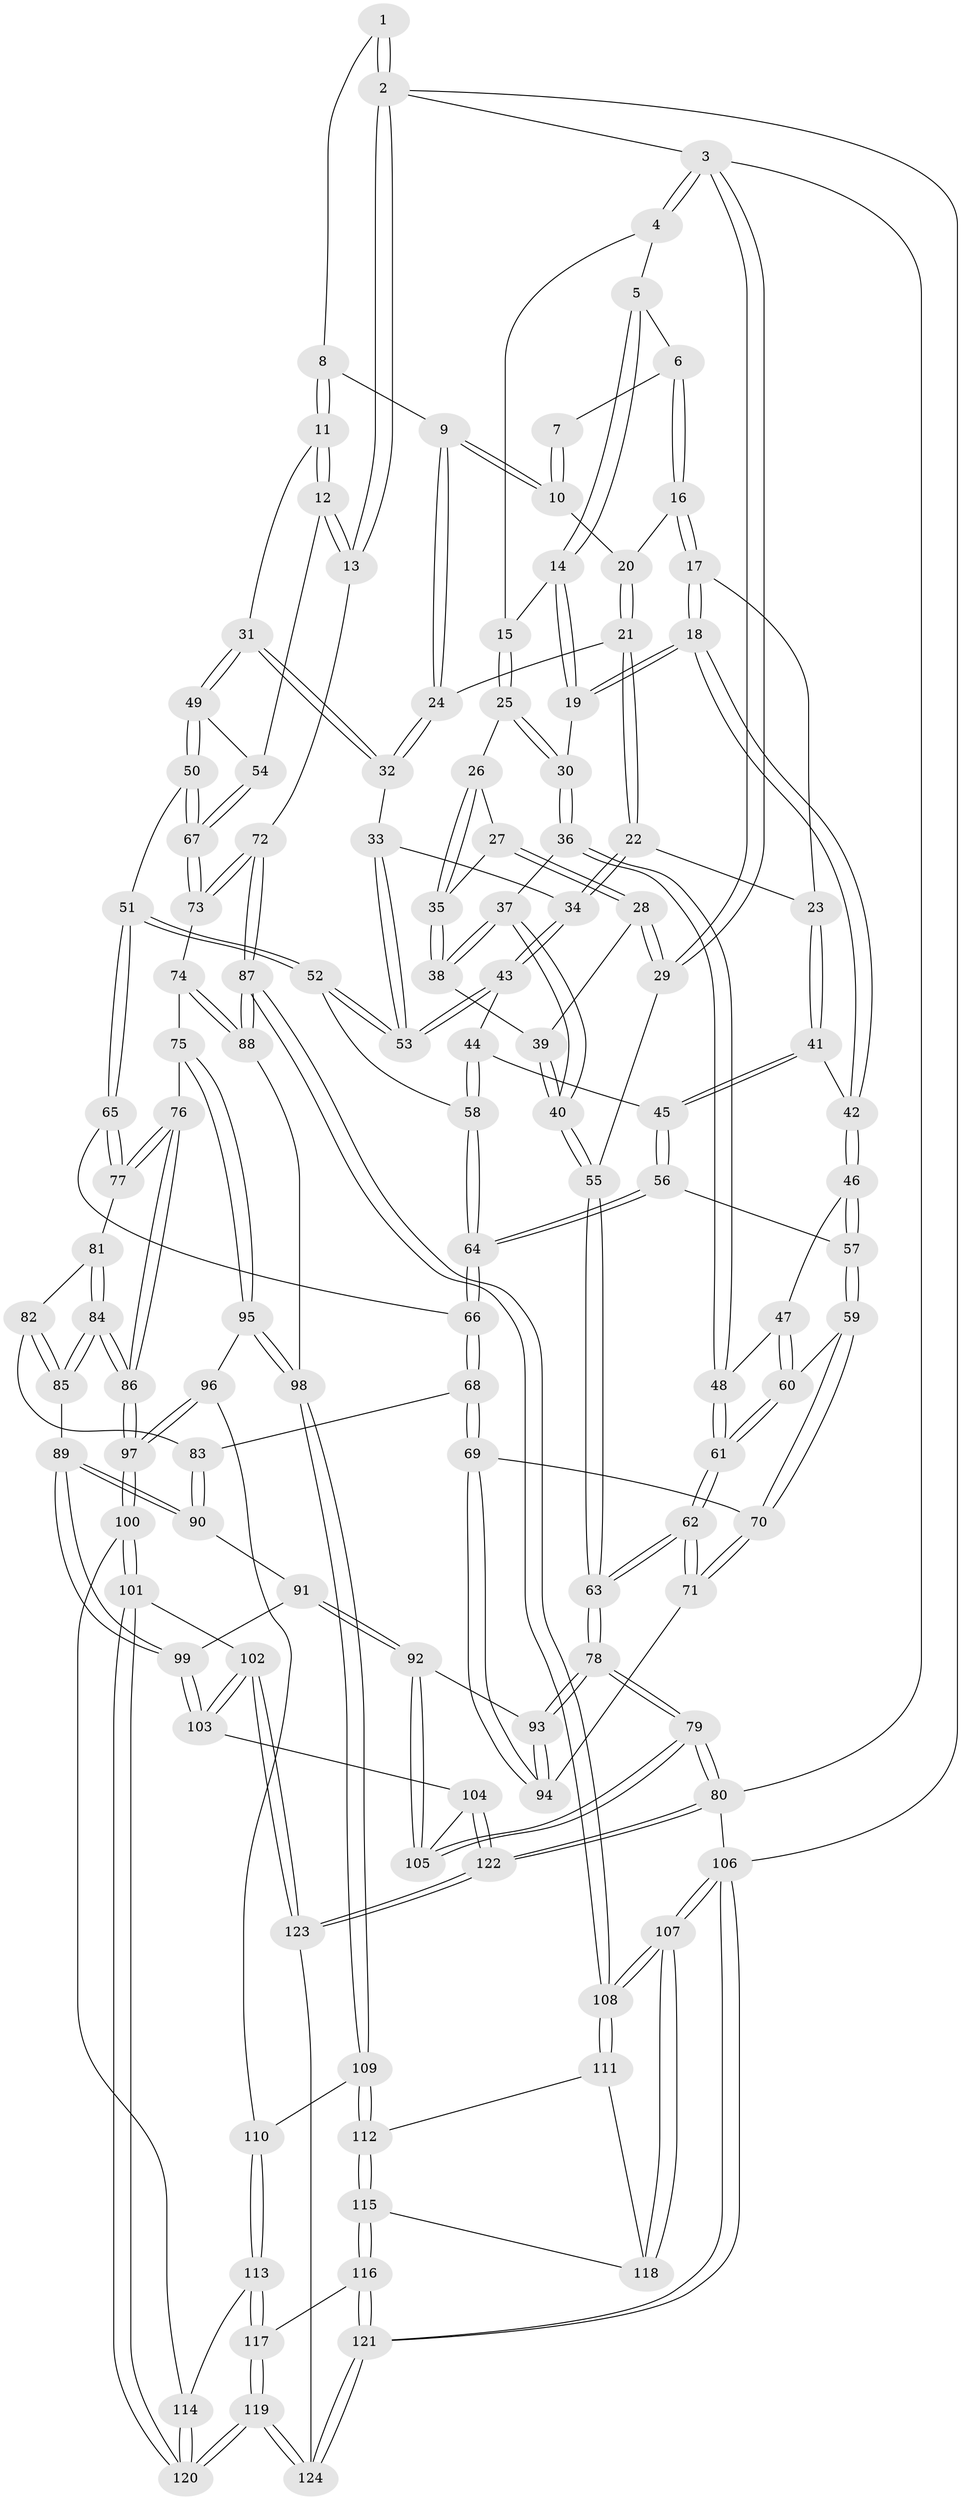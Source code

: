 // coarse degree distribution, {6: 0.016129032258064516, 3: 0.43548387096774194, 4: 0.5161290322580645, 2: 0.016129032258064516, 5: 0.016129032258064516}
// Generated by graph-tools (version 1.1) at 2025/38/03/04/25 23:38:21]
// undirected, 124 vertices, 307 edges
graph export_dot {
  node [color=gray90,style=filled];
  1 [pos="+0.7526062237739484+0"];
  2 [pos="+1+0"];
  3 [pos="+0+0"];
  4 [pos="+0.10317195967149415+0"];
  5 [pos="+0.3465491831515997+0"];
  6 [pos="+0.34912992399204157+0"];
  7 [pos="+0.6327135848952742+0"];
  8 [pos="+0.7542104928284954+0"];
  9 [pos="+0.5694398690632646+0.09095012930977144"];
  10 [pos="+0.5484034681149518+0.051200758425878165"];
  11 [pos="+0.785173313825676+0.012321206899607133"];
  12 [pos="+1+0.27123016944879114"];
  13 [pos="+1+0.2754012961198309"];
  14 [pos="+0.27524726996833715+0.03365783176896992"];
  15 [pos="+0.1721123186841736+0.06605323470912215"];
  16 [pos="+0.39448534315164085+0"];
  17 [pos="+0.3701512737591055+0.16614569269610155"];
  18 [pos="+0.26338929939282785+0.17514663698521174"];
  19 [pos="+0.2595849532493621+0.17267484999405708"];
  20 [pos="+0.42265810158549877+0"];
  21 [pos="+0.4783807463344806+0.09937826183222553"];
  22 [pos="+0.4298668156880889+0.1788516424796544"];
  23 [pos="+0.3783583092788093+0.1701639816146771"];
  24 [pos="+0.5695094327366717+0.09209704553726122"];
  25 [pos="+0.16540292297763148+0.1403442642556267"];
  26 [pos="+0.12727356436281864+0.13474167550649424"];
  27 [pos="+0+0"];
  28 [pos="+0+0"];
  29 [pos="+0+0"];
  30 [pos="+0.2049618393333157+0.16890436943006343"];
  31 [pos="+0.6850910387533163+0.17432924913466016"];
  32 [pos="+0.6308231568037436+0.17245806666428326"];
  33 [pos="+0.6092912338318446+0.1871429305112709"];
  34 [pos="+0.4856889278600062+0.2283249248007883"];
  35 [pos="+0.062039784035184266+0.2003927084322855"];
  36 [pos="+0.11353647897322132+0.30092214903925624"];
  37 [pos="+0.03627469855246294+0.27521706670878765"];
  38 [pos="+0.05634430853026707+0.21041513619990945"];
  39 [pos="+0.02144320741395795+0.1737107254613534"];
  40 [pos="+0+0.31661575444803547"];
  41 [pos="+0.3702062227392179+0.2754357049975772"];
  42 [pos="+0.27365545558655086+0.2904023583764843"];
  43 [pos="+0.4814894128681603+0.26338580798613903"];
  44 [pos="+0.46870777318123413+0.2943983557640769"];
  45 [pos="+0.4229041742091661+0.35878581663768655"];
  46 [pos="+0.2727171980234083+0.29650760627367573"];
  47 [pos="+0.23287983157580228+0.3079466303943841"];
  48 [pos="+0.12052450334909998+0.3114436334525563"];
  49 [pos="+0.7746668809916485+0.31742112329087163"];
  50 [pos="+0.6999934458232573+0.42673628991511997"];
  51 [pos="+0.6851669262675973+0.43506943214640453"];
  52 [pos="+0.6045782199126527+0.38389256446787406"];
  53 [pos="+0.5844795937408657+0.3246218307887226"];
  54 [pos="+0.9086975833749386+0.3039630515471054"];
  55 [pos="+0+0.332718519338915"];
  56 [pos="+0.41593539978391475+0.3807142804128291"];
  57 [pos="+0.302933939473175+0.36319645311089427"];
  58 [pos="+0.5935520161385316+0.3831645525792529"];
  59 [pos="+0.23704223007136768+0.4429069150011015"];
  60 [pos="+0.17152071445488595+0.4307691957410252"];
  61 [pos="+0.14154301169369826+0.4290767982785798"];
  62 [pos="+0+0.5994946678339289"];
  63 [pos="+0+0.6292625107336783"];
  64 [pos="+0.4283127311480767+0.40735489062205377"];
  65 [pos="+0.6383749631459946+0.5226033690635588"];
  66 [pos="+0.43062028258199275+0.5048213564371073"];
  67 [pos="+0.8360009291212858+0.5269607496487038"];
  68 [pos="+0.3768461997835066+0.5732916082140067"];
  69 [pos="+0.3444462266869988+0.5792680182905192"];
  70 [pos="+0.2693105177867135+0.49705063206441163"];
  71 [pos="+0.05301059029642105+0.6148077917400674"];
  72 [pos="+1+0.5498816026554995"];
  73 [pos="+0.8494124387202049+0.5393459400846459"];
  74 [pos="+0.7867885970369175+0.6374175201253424"];
  75 [pos="+0.7036988719904966+0.6356061142647779"];
  76 [pos="+0.6504832678248043+0.5892190655387287"];
  77 [pos="+0.6445232778233851+0.5798610688291161"];
  78 [pos="+0+0.792184610794903"];
  79 [pos="+0+1"];
  80 [pos="+0+1"];
  81 [pos="+0.551484559616665+0.6359847529640132"];
  82 [pos="+0.4587346556304999+0.6273980762656168"];
  83 [pos="+0.37809888932857694+0.5746973038309111"];
  84 [pos="+0.530570312746196+0.7490873233946908"];
  85 [pos="+0.4968980228091883+0.7350549164630747"];
  86 [pos="+0.5719787514209078+0.7957888333466063"];
  87 [pos="+1+0.688461306506373"];
  88 [pos="+0.854302381049587+0.7079647372954446"];
  89 [pos="+0.4842919025179105+0.7371177697928804"];
  90 [pos="+0.41262150121940294+0.7042445496773734"];
  91 [pos="+0.4009337905640719+0.7334243656486508"];
  92 [pos="+0.2771122264548412+0.7764395262638621"];
  93 [pos="+0.27049332765185036+0.7531549521290443"];
  94 [pos="+0.2584044575443199+0.6672941586010697"];
  95 [pos="+0.7037414151161206+0.6426702522120812"];
  96 [pos="+0.6812756079133551+0.778280619353743"];
  97 [pos="+0.5778435212883026+0.8096133120695908"];
  98 [pos="+0.7953056016385738+0.7825519674040027"];
  99 [pos="+0.4289278706456136+0.773496151436507"];
  100 [pos="+0.5613433677521389+0.8625137650197409"];
  101 [pos="+0.5593660939576981+0.8659693953724235"];
  102 [pos="+0.40691745790067485+0.8841528090068737"];
  103 [pos="+0.3920919152741074+0.8761734408936307"];
  104 [pos="+0.35822517992996905+0.8705696090117376"];
  105 [pos="+0.2802517518408941+0.8241197145689366"];
  106 [pos="+1+1"];
  107 [pos="+1+1"];
  108 [pos="+1+0.6904842902845578"];
  109 [pos="+0.7820648294975111+0.8090712685028937"];
  110 [pos="+0.7535022938962811+0.809840952050164"];
  111 [pos="+0.8485347878123292+0.834550710224732"];
  112 [pos="+0.7963664088309957+0.8273678153853962"];
  113 [pos="+0.7095220211328186+0.8833608296278056"];
  114 [pos="+0.7031918866976937+0.8861632693927862"];
  115 [pos="+0.8041788624036436+0.9034426490477268"];
  116 [pos="+0.804078187595014+0.9041286014499985"];
  117 [pos="+0.7608874289103684+0.9426104308768097"];
  118 [pos="+0.9036343171297534+0.8888481650963526"];
  119 [pos="+0.6478681756996113+1"];
  120 [pos="+0.6333523895599367+1"];
  121 [pos="+1+1"];
  122 [pos="+0.19316048147807244+1"];
  123 [pos="+0.45676079084772503+1"];
  124 [pos="+0.6479724865386011+1"];
  1 -- 2;
  1 -- 2;
  1 -- 8;
  2 -- 3;
  2 -- 13;
  2 -- 13;
  2 -- 106;
  3 -- 4;
  3 -- 4;
  3 -- 29;
  3 -- 29;
  3 -- 80;
  4 -- 5;
  4 -- 15;
  5 -- 6;
  5 -- 14;
  5 -- 14;
  6 -- 7;
  6 -- 16;
  6 -- 16;
  7 -- 10;
  7 -- 10;
  8 -- 9;
  8 -- 11;
  8 -- 11;
  9 -- 10;
  9 -- 10;
  9 -- 24;
  9 -- 24;
  10 -- 20;
  11 -- 12;
  11 -- 12;
  11 -- 31;
  12 -- 13;
  12 -- 13;
  12 -- 54;
  13 -- 72;
  14 -- 15;
  14 -- 19;
  14 -- 19;
  15 -- 25;
  15 -- 25;
  16 -- 17;
  16 -- 17;
  16 -- 20;
  17 -- 18;
  17 -- 18;
  17 -- 23;
  18 -- 19;
  18 -- 19;
  18 -- 42;
  18 -- 42;
  19 -- 30;
  20 -- 21;
  20 -- 21;
  21 -- 22;
  21 -- 22;
  21 -- 24;
  22 -- 23;
  22 -- 34;
  22 -- 34;
  23 -- 41;
  23 -- 41;
  24 -- 32;
  24 -- 32;
  25 -- 26;
  25 -- 30;
  25 -- 30;
  26 -- 27;
  26 -- 35;
  26 -- 35;
  27 -- 28;
  27 -- 28;
  27 -- 35;
  28 -- 29;
  28 -- 29;
  28 -- 39;
  29 -- 55;
  30 -- 36;
  30 -- 36;
  31 -- 32;
  31 -- 32;
  31 -- 49;
  31 -- 49;
  32 -- 33;
  33 -- 34;
  33 -- 53;
  33 -- 53;
  34 -- 43;
  34 -- 43;
  35 -- 38;
  35 -- 38;
  36 -- 37;
  36 -- 48;
  36 -- 48;
  37 -- 38;
  37 -- 38;
  37 -- 40;
  37 -- 40;
  38 -- 39;
  39 -- 40;
  39 -- 40;
  40 -- 55;
  40 -- 55;
  41 -- 42;
  41 -- 45;
  41 -- 45;
  42 -- 46;
  42 -- 46;
  43 -- 44;
  43 -- 53;
  43 -- 53;
  44 -- 45;
  44 -- 58;
  44 -- 58;
  45 -- 56;
  45 -- 56;
  46 -- 47;
  46 -- 57;
  46 -- 57;
  47 -- 48;
  47 -- 60;
  47 -- 60;
  48 -- 61;
  48 -- 61;
  49 -- 50;
  49 -- 50;
  49 -- 54;
  50 -- 51;
  50 -- 67;
  50 -- 67;
  51 -- 52;
  51 -- 52;
  51 -- 65;
  51 -- 65;
  52 -- 53;
  52 -- 53;
  52 -- 58;
  54 -- 67;
  54 -- 67;
  55 -- 63;
  55 -- 63;
  56 -- 57;
  56 -- 64;
  56 -- 64;
  57 -- 59;
  57 -- 59;
  58 -- 64;
  58 -- 64;
  59 -- 60;
  59 -- 70;
  59 -- 70;
  60 -- 61;
  60 -- 61;
  61 -- 62;
  61 -- 62;
  62 -- 63;
  62 -- 63;
  62 -- 71;
  62 -- 71;
  63 -- 78;
  63 -- 78;
  64 -- 66;
  64 -- 66;
  65 -- 66;
  65 -- 77;
  65 -- 77;
  66 -- 68;
  66 -- 68;
  67 -- 73;
  67 -- 73;
  68 -- 69;
  68 -- 69;
  68 -- 83;
  69 -- 70;
  69 -- 94;
  69 -- 94;
  70 -- 71;
  70 -- 71;
  71 -- 94;
  72 -- 73;
  72 -- 73;
  72 -- 87;
  72 -- 87;
  73 -- 74;
  74 -- 75;
  74 -- 88;
  74 -- 88;
  75 -- 76;
  75 -- 95;
  75 -- 95;
  76 -- 77;
  76 -- 77;
  76 -- 86;
  76 -- 86;
  77 -- 81;
  78 -- 79;
  78 -- 79;
  78 -- 93;
  78 -- 93;
  79 -- 80;
  79 -- 80;
  79 -- 105;
  79 -- 105;
  80 -- 122;
  80 -- 122;
  80 -- 106;
  81 -- 82;
  81 -- 84;
  81 -- 84;
  82 -- 83;
  82 -- 85;
  82 -- 85;
  83 -- 90;
  83 -- 90;
  84 -- 85;
  84 -- 85;
  84 -- 86;
  84 -- 86;
  85 -- 89;
  86 -- 97;
  86 -- 97;
  87 -- 88;
  87 -- 88;
  87 -- 108;
  87 -- 108;
  88 -- 98;
  89 -- 90;
  89 -- 90;
  89 -- 99;
  89 -- 99;
  90 -- 91;
  91 -- 92;
  91 -- 92;
  91 -- 99;
  92 -- 93;
  92 -- 105;
  92 -- 105;
  93 -- 94;
  93 -- 94;
  95 -- 96;
  95 -- 98;
  95 -- 98;
  96 -- 97;
  96 -- 97;
  96 -- 110;
  97 -- 100;
  97 -- 100;
  98 -- 109;
  98 -- 109;
  99 -- 103;
  99 -- 103;
  100 -- 101;
  100 -- 101;
  100 -- 114;
  101 -- 102;
  101 -- 120;
  101 -- 120;
  102 -- 103;
  102 -- 103;
  102 -- 123;
  102 -- 123;
  103 -- 104;
  104 -- 105;
  104 -- 122;
  104 -- 122;
  106 -- 107;
  106 -- 107;
  106 -- 121;
  106 -- 121;
  107 -- 108;
  107 -- 108;
  107 -- 118;
  107 -- 118;
  108 -- 111;
  108 -- 111;
  109 -- 110;
  109 -- 112;
  109 -- 112;
  110 -- 113;
  110 -- 113;
  111 -- 112;
  111 -- 118;
  112 -- 115;
  112 -- 115;
  113 -- 114;
  113 -- 117;
  113 -- 117;
  114 -- 120;
  114 -- 120;
  115 -- 116;
  115 -- 116;
  115 -- 118;
  116 -- 117;
  116 -- 121;
  116 -- 121;
  117 -- 119;
  117 -- 119;
  119 -- 120;
  119 -- 120;
  119 -- 124;
  119 -- 124;
  121 -- 124;
  121 -- 124;
  122 -- 123;
  122 -- 123;
  123 -- 124;
}
